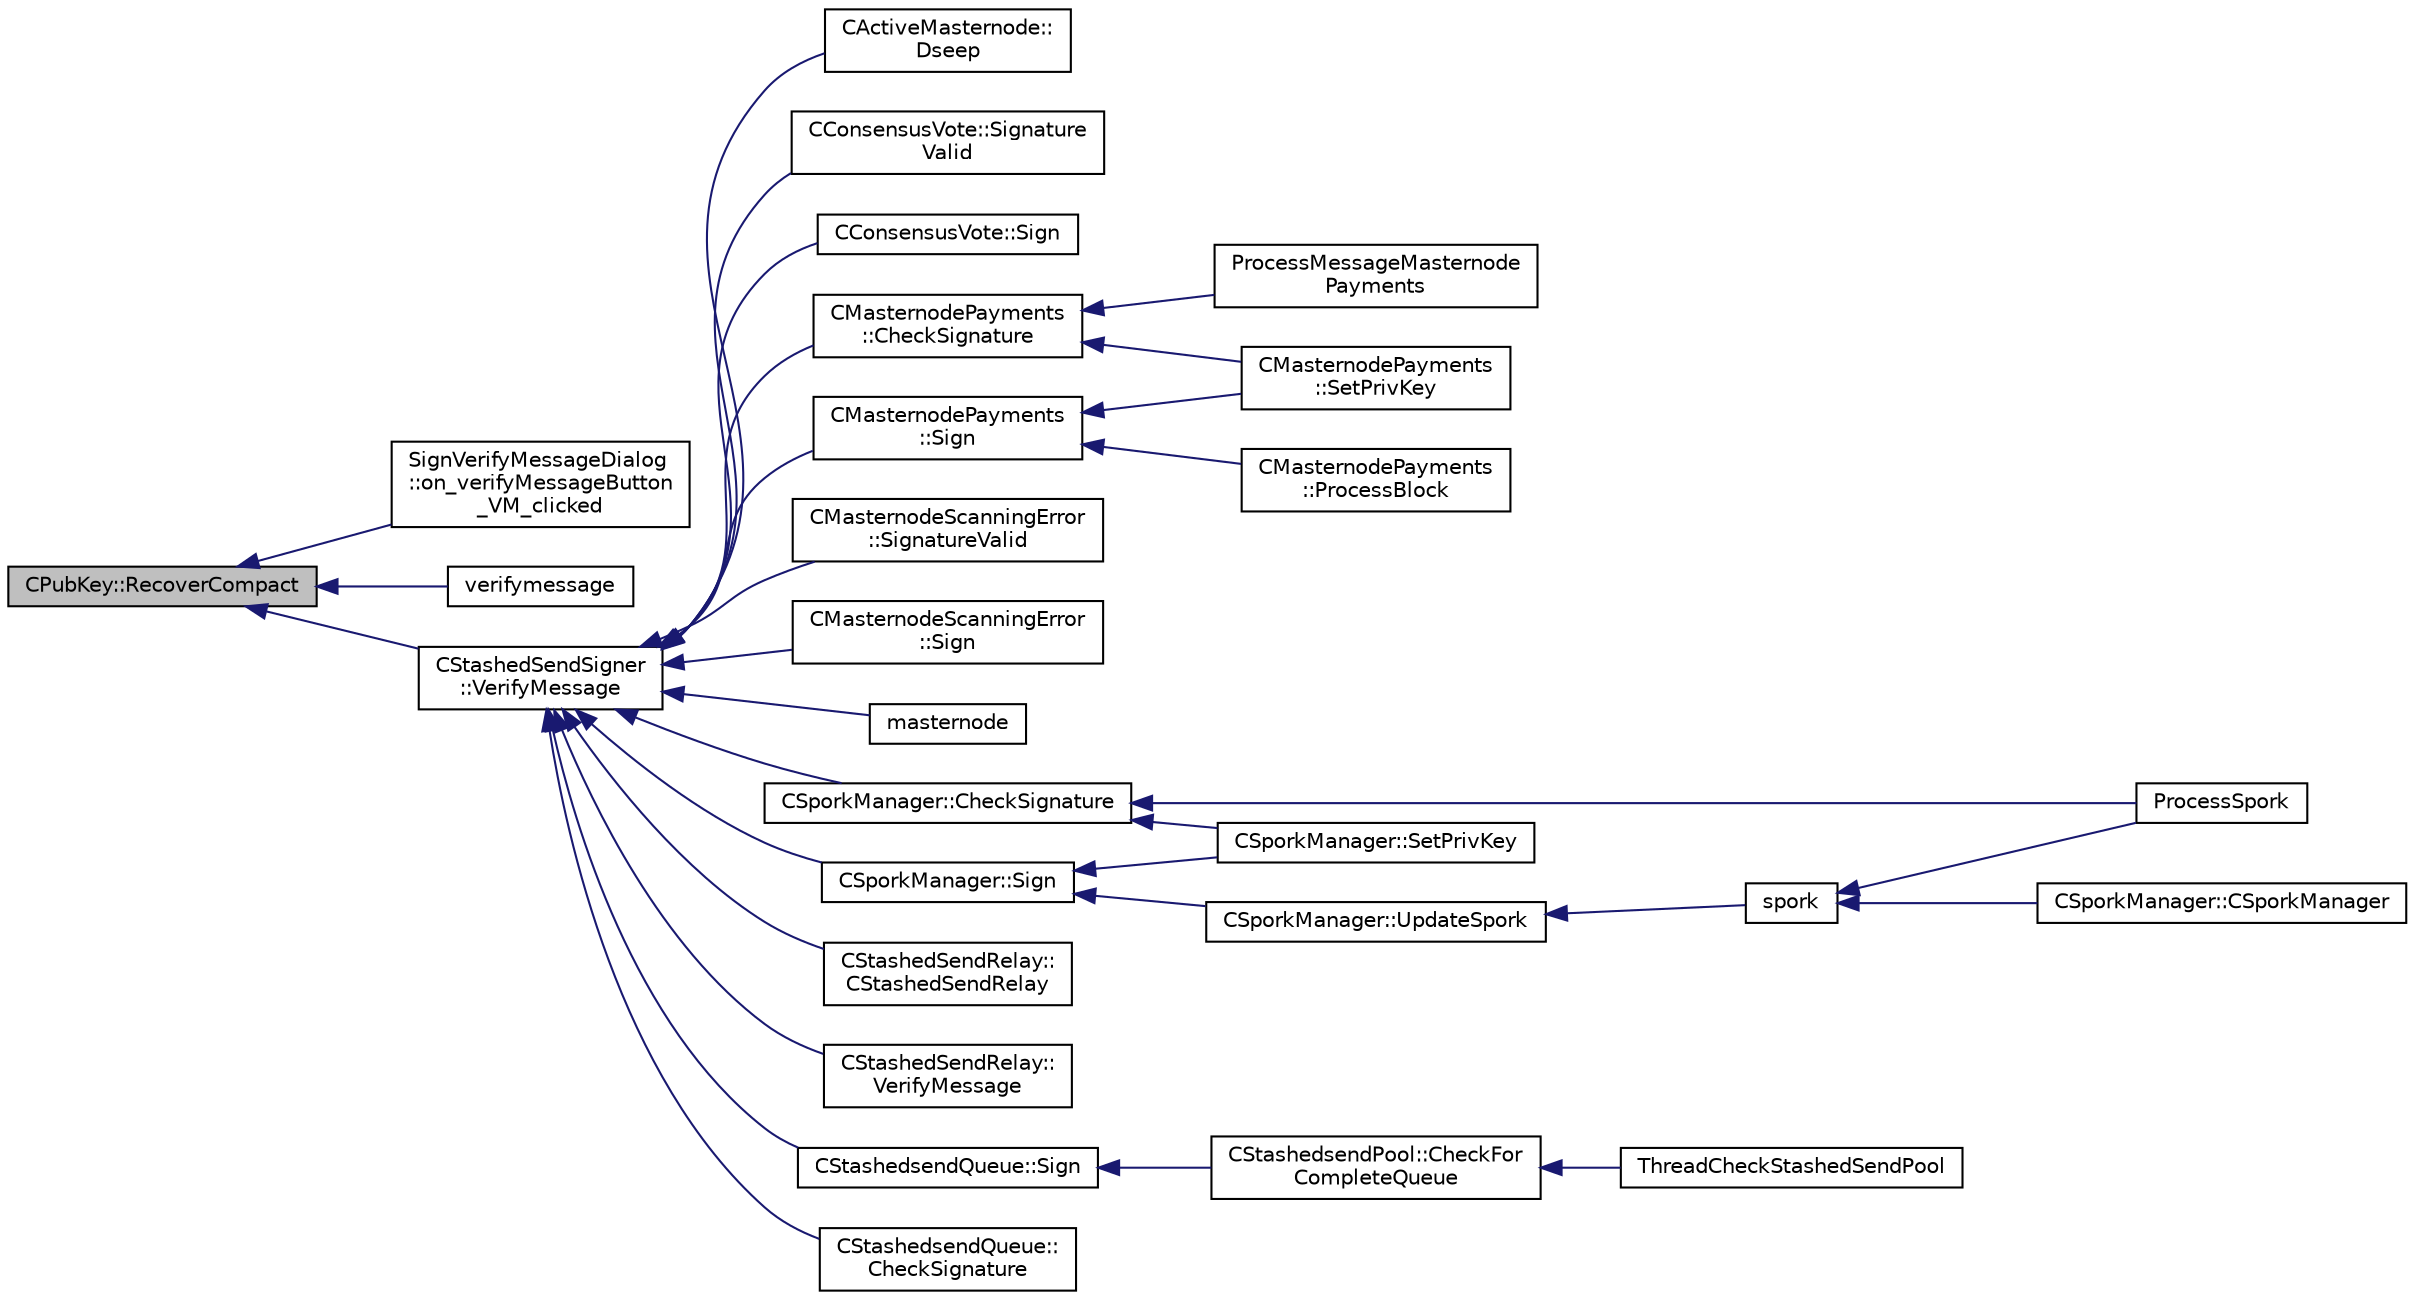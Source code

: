 digraph "CPubKey::RecoverCompact"
{
  edge [fontname="Helvetica",fontsize="10",labelfontname="Helvetica",labelfontsize="10"];
  node [fontname="Helvetica",fontsize="10",shape=record];
  rankdir="LR";
  Node450 [label="CPubKey::RecoverCompact",height=0.2,width=0.4,color="black", fillcolor="grey75", style="filled", fontcolor="black"];
  Node450 -> Node451 [dir="back",color="midnightblue",fontsize="10",style="solid",fontname="Helvetica"];
  Node451 [label="SignVerifyMessageDialog\l::on_verifyMessageButton\l_VM_clicked",height=0.2,width=0.4,color="black", fillcolor="white", style="filled",URL="$class_sign_verify_message_dialog.html#ae37dec200b27f23c409221511447ae1e"];
  Node450 -> Node452 [dir="back",color="midnightblue",fontsize="10",style="solid",fontname="Helvetica"];
  Node452 [label="verifymessage",height=0.2,width=0.4,color="black", fillcolor="white", style="filled",URL="$rpcmisc_8cpp.html#ad8fce781dfd9dfd4866bba2a4589141a"];
  Node450 -> Node453 [dir="back",color="midnightblue",fontsize="10",style="solid",fontname="Helvetica"];
  Node453 [label="CStashedSendSigner\l::VerifyMessage",height=0.2,width=0.4,color="black", fillcolor="white", style="filled",URL="$class_c_stashed_send_signer.html#a917e4eb567f2005a73ef59bafcf46bd4",tooltip="Verify the message, returns true if succcessful. "];
  Node453 -> Node454 [dir="back",color="midnightblue",fontsize="10",style="solid",fontname="Helvetica"];
  Node454 [label="CActiveMasternode::\lDseep",height=0.2,width=0.4,color="black", fillcolor="white", style="filled",URL="$class_c_active_masternode.html#aa14a1a9611f6b73cc3e860cda75de88c"];
  Node453 -> Node455 [dir="back",color="midnightblue",fontsize="10",style="solid",fontname="Helvetica"];
  Node455 [label="CConsensusVote::Signature\lValid",height=0.2,width=0.4,color="black", fillcolor="white", style="filled",URL="$class_c_consensus_vote.html#ac6550a89acee255e0035e189a42a6310"];
  Node453 -> Node456 [dir="back",color="midnightblue",fontsize="10",style="solid",fontname="Helvetica"];
  Node456 [label="CConsensusVote::Sign",height=0.2,width=0.4,color="black", fillcolor="white", style="filled",URL="$class_c_consensus_vote.html#a687495887aa75f5d5bb70f93ecb820d0"];
  Node453 -> Node457 [dir="back",color="midnightblue",fontsize="10",style="solid",fontname="Helvetica"];
  Node457 [label="CMasternodePayments\l::CheckSignature",height=0.2,width=0.4,color="black", fillcolor="white", style="filled",URL="$class_c_masternode_payments.html#a2ca2af0178969784235c7917b226af32"];
  Node457 -> Node458 [dir="back",color="midnightblue",fontsize="10",style="solid",fontname="Helvetica"];
  Node458 [label="ProcessMessageMasternode\lPayments",height=0.2,width=0.4,color="black", fillcolor="white", style="filled",URL="$masternode-payments_8h.html#a8c28fb440d8031543d1de309e34c40f2"];
  Node457 -> Node459 [dir="back",color="midnightblue",fontsize="10",style="solid",fontname="Helvetica"];
  Node459 [label="CMasternodePayments\l::SetPrivKey",height=0.2,width=0.4,color="black", fillcolor="white", style="filled",URL="$class_c_masternode_payments.html#a525bcafd8d00b58a3e05a848ef493603"];
  Node453 -> Node460 [dir="back",color="midnightblue",fontsize="10",style="solid",fontname="Helvetica"];
  Node460 [label="CMasternodePayments\l::Sign",height=0.2,width=0.4,color="black", fillcolor="white", style="filled",URL="$class_c_masternode_payments.html#a7d04afdf936b8de605ab6f478c7fad51"];
  Node460 -> Node461 [dir="back",color="midnightblue",fontsize="10",style="solid",fontname="Helvetica"];
  Node461 [label="CMasternodePayments\l::ProcessBlock",height=0.2,width=0.4,color="black", fillcolor="white", style="filled",URL="$class_c_masternode_payments.html#aa23dfbc148f10f601e9771bfcffea441"];
  Node460 -> Node459 [dir="back",color="midnightblue",fontsize="10",style="solid",fontname="Helvetica"];
  Node453 -> Node462 [dir="back",color="midnightblue",fontsize="10",style="solid",fontname="Helvetica"];
  Node462 [label="CMasternodeScanningError\l::SignatureValid",height=0.2,width=0.4,color="black", fillcolor="white", style="filled",URL="$class_c_masternode_scanning_error.html#ae90fca573f70f7faa4c9f3a5db145f36"];
  Node453 -> Node463 [dir="back",color="midnightblue",fontsize="10",style="solid",fontname="Helvetica"];
  Node463 [label="CMasternodeScanningError\l::Sign",height=0.2,width=0.4,color="black", fillcolor="white", style="filled",URL="$class_c_masternode_scanning_error.html#afdc8ec9b08767cdf3c6a6cc819af7d09"];
  Node453 -> Node464 [dir="back",color="midnightblue",fontsize="10",style="solid",fontname="Helvetica"];
  Node464 [label="masternode",height=0.2,width=0.4,color="black", fillcolor="white", style="filled",URL="$rpcstashedsend_8cpp.html#a30609e443aeb47c29ed0878d16b1b5e1"];
  Node453 -> Node465 [dir="back",color="midnightblue",fontsize="10",style="solid",fontname="Helvetica"];
  Node465 [label="CSporkManager::CheckSignature",height=0.2,width=0.4,color="black", fillcolor="white", style="filled",URL="$class_c_spork_manager.html#a697d8c0ce5c422ea125eee96687aa7b3"];
  Node465 -> Node466 [dir="back",color="midnightblue",fontsize="10",style="solid",fontname="Helvetica"];
  Node466 [label="ProcessSpork",height=0.2,width=0.4,color="black", fillcolor="white", style="filled",URL="$spork_8h.html#a3f9c24c1f4c012152fb4422ca981610a"];
  Node465 -> Node467 [dir="back",color="midnightblue",fontsize="10",style="solid",fontname="Helvetica"];
  Node467 [label="CSporkManager::SetPrivKey",height=0.2,width=0.4,color="black", fillcolor="white", style="filled",URL="$class_c_spork_manager.html#a599d088218de9d242e4dc5cb17dd310b"];
  Node453 -> Node468 [dir="back",color="midnightblue",fontsize="10",style="solid",fontname="Helvetica"];
  Node468 [label="CSporkManager::Sign",height=0.2,width=0.4,color="black", fillcolor="white", style="filled",URL="$class_c_spork_manager.html#adf1b5d40f378c4bd3a5ea31905b11f30"];
  Node468 -> Node469 [dir="back",color="midnightblue",fontsize="10",style="solid",fontname="Helvetica"];
  Node469 [label="CSporkManager::UpdateSpork",height=0.2,width=0.4,color="black", fillcolor="white", style="filled",URL="$class_c_spork_manager.html#a51293c5c9db22f4435f044b4ccb65028"];
  Node469 -> Node470 [dir="back",color="midnightblue",fontsize="10",style="solid",fontname="Helvetica"];
  Node470 [label="spork",height=0.2,width=0.4,color="black", fillcolor="white", style="filled",URL="$rpcmisc_8cpp.html#a8dcc7f3e5749bbd1dad163b85d0abdcb"];
  Node470 -> Node466 [dir="back",color="midnightblue",fontsize="10",style="solid",fontname="Helvetica"];
  Node470 -> Node471 [dir="back",color="midnightblue",fontsize="10",style="solid",fontname="Helvetica"];
  Node471 [label="CSporkManager::CSporkManager",height=0.2,width=0.4,color="black", fillcolor="white", style="filled",URL="$class_c_spork_manager.html#af25ba284196ede7288bc9855e7f8a8a5"];
  Node468 -> Node467 [dir="back",color="midnightblue",fontsize="10",style="solid",fontname="Helvetica"];
  Node453 -> Node472 [dir="back",color="midnightblue",fontsize="10",style="solid",fontname="Helvetica"];
  Node472 [label="CStashedSendRelay::\lCStashedSendRelay",height=0.2,width=0.4,color="black", fillcolor="white", style="filled",URL="$class_c_stashed_send_relay.html#ac4f08ff3af1c8730a259abe6dc0972f5"];
  Node453 -> Node473 [dir="back",color="midnightblue",fontsize="10",style="solid",fontname="Helvetica"];
  Node473 [label="CStashedSendRelay::\lVerifyMessage",height=0.2,width=0.4,color="black", fillcolor="white", style="filled",URL="$class_c_stashed_send_relay.html#afbd1e6eeec3e89109d9fcb0d899da517"];
  Node453 -> Node474 [dir="back",color="midnightblue",fontsize="10",style="solid",fontname="Helvetica"];
  Node474 [label="CStashedsendQueue::Sign",height=0.2,width=0.4,color="black", fillcolor="white", style="filled",URL="$class_c_stashedsend_queue.html#a781354a3071b29fbf76df2353919933c",tooltip="Sign this Stashedsend transaction. "];
  Node474 -> Node475 [dir="back",color="midnightblue",fontsize="10",style="solid",fontname="Helvetica"];
  Node475 [label="CStashedsendPool::CheckFor\lCompleteQueue",height=0.2,width=0.4,color="black", fillcolor="white", style="filled",URL="$class_c_stashedsend_pool.html#a46fd3f0fc3671683518cd090b25c97d7"];
  Node475 -> Node476 [dir="back",color="midnightblue",fontsize="10",style="solid",fontname="Helvetica"];
  Node476 [label="ThreadCheckStashedSendPool",height=0.2,width=0.4,color="black", fillcolor="white", style="filled",URL="$stashedsend_8h.html#ab583ddc86effded8432ea5387f77d883"];
  Node453 -> Node477 [dir="back",color="midnightblue",fontsize="10",style="solid",fontname="Helvetica"];
  Node477 [label="CStashedsendQueue::\lCheckSignature",height=0.2,width=0.4,color="black", fillcolor="white", style="filled",URL="$class_c_stashedsend_queue.html#ac272b4813415870e369a62d267e852ca",tooltip="Check if we have a valid Masternode address. "];
}
